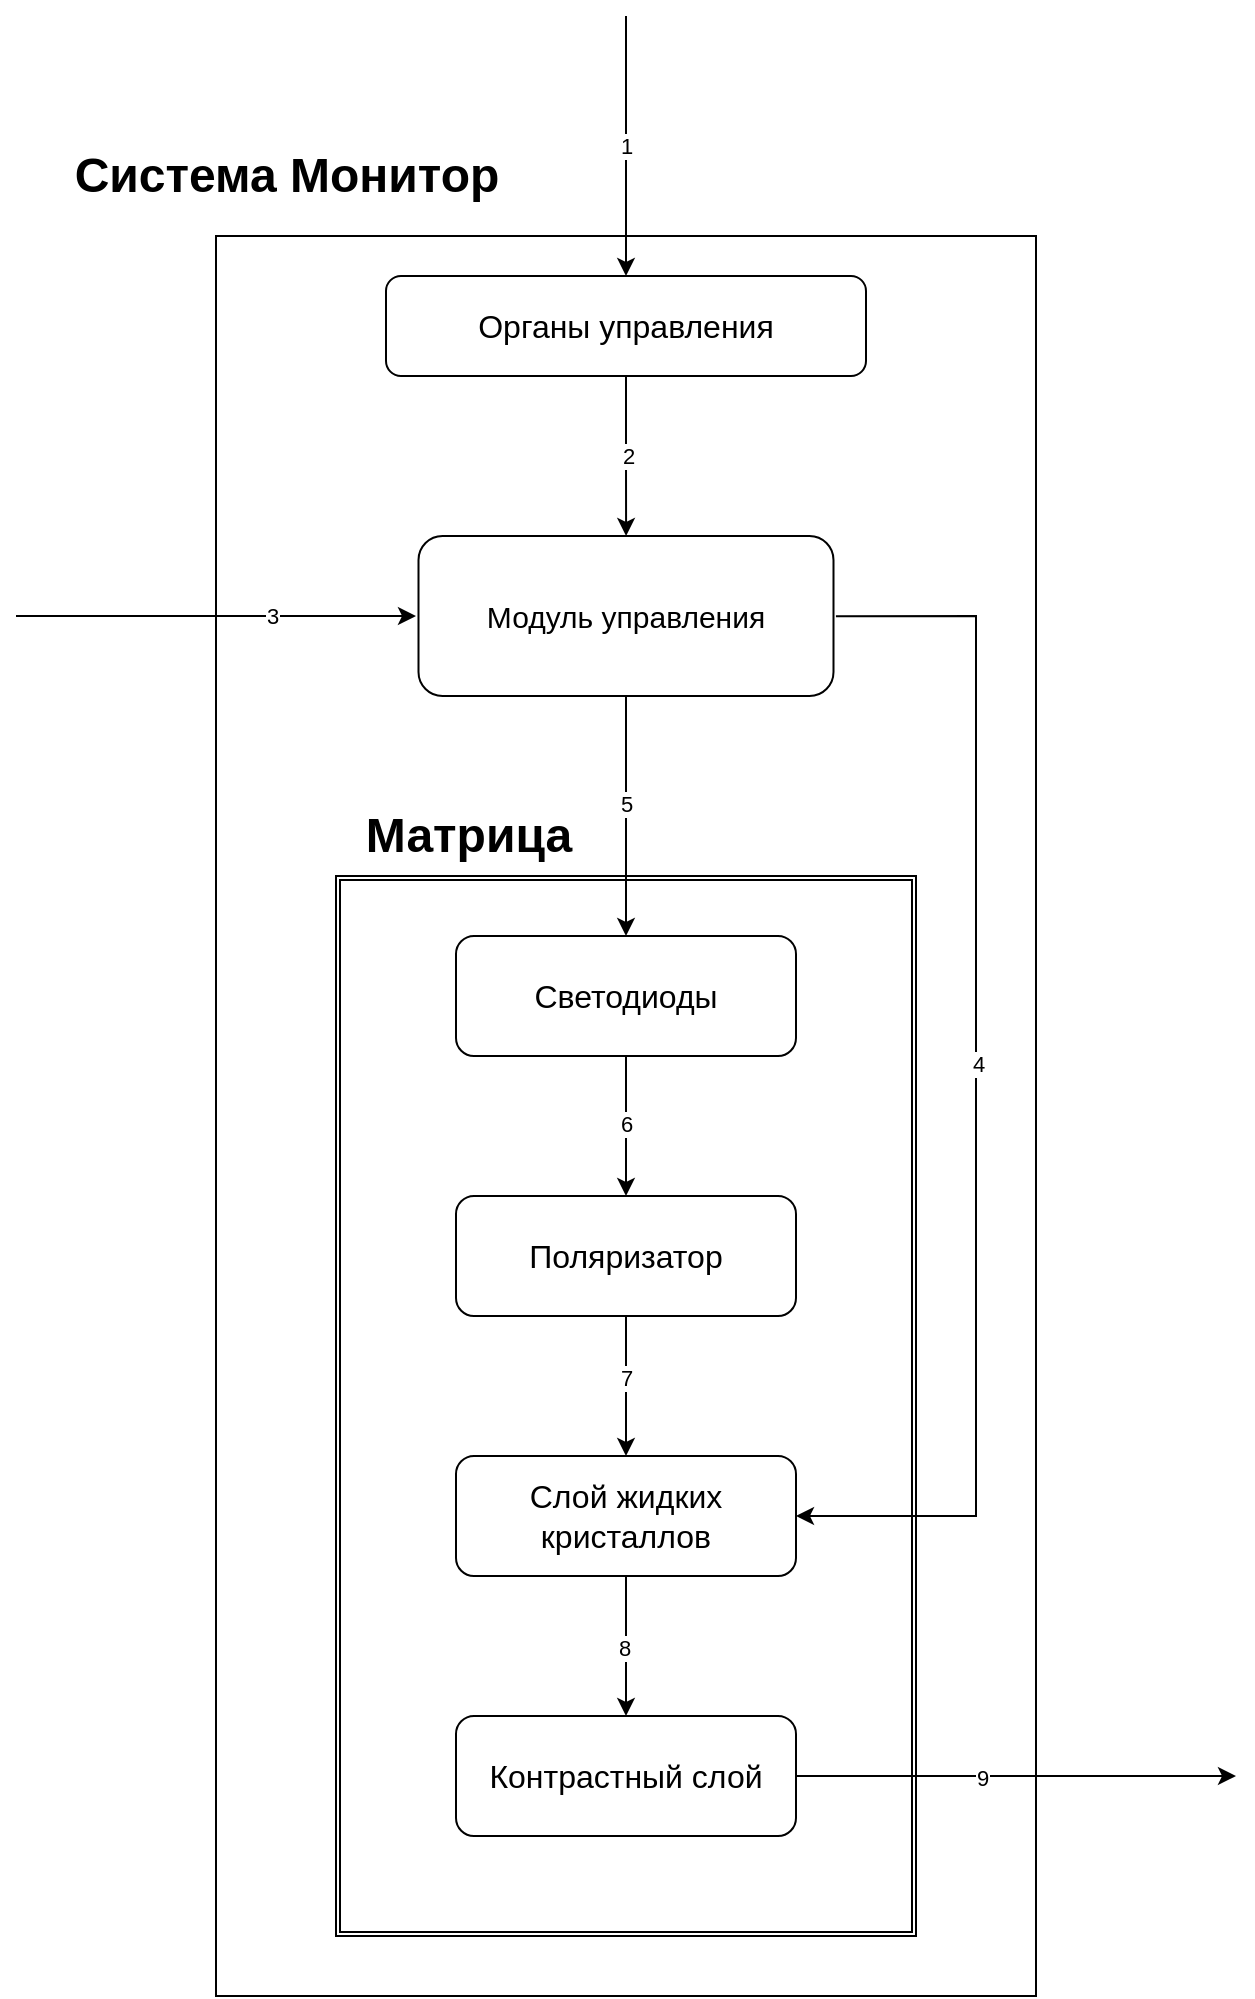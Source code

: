 <mxfile version="20.3.0" type="device"><diagram id="KUrTwwnGqISDX14lGQAu" name="Page-1"><mxGraphModel dx="1702" dy="1152" grid="1" gridSize="10" guides="1" tooltips="1" connect="1" arrows="1" fold="1" page="1" pageScale="1" pageWidth="827" pageHeight="1169" math="0" shadow="0"><root><mxCell id="0"/><mxCell id="1" parent="0"/><mxCell id="6II5iaGB1WTd_Fu_4n1C-15" value="" style="rounded=0;whiteSpace=wrap;html=1;" vertex="1" parent="1"><mxGeometry x="120" y="240" width="410" height="880" as="geometry"/></mxCell><mxCell id="6II5iaGB1WTd_Fu_4n1C-2" value="" style="shape=ext;double=1;rounded=0;whiteSpace=wrap;html=1;" vertex="1" parent="1"><mxGeometry x="180" y="560" width="290" height="530" as="geometry"/></mxCell><mxCell id="6II5iaGB1WTd_Fu_4n1C-11" value="" style="edgeStyle=orthogonalEdgeStyle;rounded=0;orthogonalLoop=1;jettySize=auto;html=1;" edge="1" parent="1" source="6II5iaGB1WTd_Fu_4n1C-3" target="6II5iaGB1WTd_Fu_4n1C-4"><mxGeometry relative="1" as="geometry"/></mxCell><mxCell id="6II5iaGB1WTd_Fu_4n1C-27" value="6" style="edgeLabel;html=1;align=center;verticalAlign=middle;resizable=0;points=[];" vertex="1" connectable="0" parent="6II5iaGB1WTd_Fu_4n1C-11"><mxGeometry x="-0.028" relative="1" as="geometry"><mxPoint as="offset"/></mxGeometry></mxCell><mxCell id="6II5iaGB1WTd_Fu_4n1C-3" value="Светодиоды" style="rounded=1;whiteSpace=wrap;html=1;fontSize=16;" vertex="1" parent="1"><mxGeometry x="240" y="590" width="170" height="60" as="geometry"/></mxCell><mxCell id="6II5iaGB1WTd_Fu_4n1C-12" value="" style="edgeStyle=orthogonalEdgeStyle;rounded=0;orthogonalLoop=1;jettySize=auto;html=1;" edge="1" parent="1" source="6II5iaGB1WTd_Fu_4n1C-4" target="6II5iaGB1WTd_Fu_4n1C-5"><mxGeometry relative="1" as="geometry"/></mxCell><mxCell id="6II5iaGB1WTd_Fu_4n1C-28" value="7" style="edgeLabel;html=1;align=center;verticalAlign=middle;resizable=0;points=[];" vertex="1" connectable="0" parent="6II5iaGB1WTd_Fu_4n1C-12"><mxGeometry x="-0.116" relative="1" as="geometry"><mxPoint as="offset"/></mxGeometry></mxCell><mxCell id="6II5iaGB1WTd_Fu_4n1C-4" value="Поляризатор" style="rounded=1;whiteSpace=wrap;html=1;fontSize=16;" vertex="1" parent="1"><mxGeometry x="240" y="720" width="170" height="60" as="geometry"/></mxCell><mxCell id="6II5iaGB1WTd_Fu_4n1C-13" value="" style="edgeStyle=orthogonalEdgeStyle;rounded=0;orthogonalLoop=1;jettySize=auto;html=1;" edge="1" parent="1" source="6II5iaGB1WTd_Fu_4n1C-5" target="6II5iaGB1WTd_Fu_4n1C-6"><mxGeometry relative="1" as="geometry"/></mxCell><mxCell id="6II5iaGB1WTd_Fu_4n1C-29" value="8" style="edgeLabel;html=1;align=center;verticalAlign=middle;resizable=0;points=[];" vertex="1" connectable="0" parent="6II5iaGB1WTd_Fu_4n1C-13"><mxGeometry x="0.012" y="-1" relative="1" as="geometry"><mxPoint as="offset"/></mxGeometry></mxCell><mxCell id="6II5iaGB1WTd_Fu_4n1C-5" value="Слой жидких кристаллов" style="rounded=1;whiteSpace=wrap;html=1;fontSize=16;" vertex="1" parent="1"><mxGeometry x="240" y="850" width="170" height="60" as="geometry"/></mxCell><mxCell id="6II5iaGB1WTd_Fu_4n1C-7" value="Модуль управления" style="rounded=1;whiteSpace=wrap;html=1;strokeColor=default;fontFamily=Helvetica;fontSize=15;fontColor=default;fillColor=default;" vertex="1" parent="1"><mxGeometry x="221.25" y="390" width="207.5" height="80" as="geometry"/></mxCell><mxCell id="6II5iaGB1WTd_Fu_4n1C-18" value="" style="edgeStyle=orthogonalEdgeStyle;rounded=0;orthogonalLoop=1;jettySize=auto;html=1;" edge="1" parent="1" source="6II5iaGB1WTd_Fu_4n1C-8" target="6II5iaGB1WTd_Fu_4n1C-7"><mxGeometry relative="1" as="geometry"/></mxCell><mxCell id="6II5iaGB1WTd_Fu_4n1C-32" value="2" style="edgeLabel;html=1;align=center;verticalAlign=middle;resizable=0;points=[];" vertex="1" connectable="0" parent="6II5iaGB1WTd_Fu_4n1C-18"><mxGeometry x="-0.012" y="1" relative="1" as="geometry"><mxPoint as="offset"/></mxGeometry></mxCell><mxCell id="6II5iaGB1WTd_Fu_4n1C-8" value="Органы управления" style="rounded=1;whiteSpace=wrap;html=1;fontSize=16;" vertex="1" parent="1"><mxGeometry x="205" y="260" width="240" height="50" as="geometry"/></mxCell><mxCell id="6II5iaGB1WTd_Fu_4n1C-14" value="Матрица" style="text;strokeColor=none;fillColor=none;html=1;fontSize=24;fontStyle=1;verticalAlign=middle;align=center;" vertex="1" parent="1"><mxGeometry x="196" y="520" width="100" height="40" as="geometry"/></mxCell><mxCell id="6II5iaGB1WTd_Fu_4n1C-16" value="" style="endArrow=classic;html=1;rounded=0;" edge="1" parent="1"><mxGeometry width="50" height="50" relative="1" as="geometry"><mxPoint x="20" y="430" as="sourcePoint"/><mxPoint x="220" y="430" as="targetPoint"/></mxGeometry></mxCell><mxCell id="6II5iaGB1WTd_Fu_4n1C-30" value="3" style="edgeLabel;html=1;align=center;verticalAlign=middle;resizable=0;points=[];" vertex="1" connectable="0" parent="6II5iaGB1WTd_Fu_4n1C-16"><mxGeometry x="0.28" relative="1" as="geometry"><mxPoint as="offset"/></mxGeometry></mxCell><mxCell id="6II5iaGB1WTd_Fu_4n1C-21" value="" style="endArrow=classic;html=1;rounded=0;entryX=0.5;entryY=0;entryDx=0;entryDy=0;" edge="1" parent="1" target="6II5iaGB1WTd_Fu_4n1C-3"><mxGeometry width="50" height="50" relative="1" as="geometry"><mxPoint x="325" y="470" as="sourcePoint"/><mxPoint x="400" y="410" as="targetPoint"/></mxGeometry></mxCell><mxCell id="6II5iaGB1WTd_Fu_4n1C-33" value="5" style="edgeLabel;html=1;align=center;verticalAlign=middle;resizable=0;points=[];" vertex="1" connectable="0" parent="6II5iaGB1WTd_Fu_4n1C-21"><mxGeometry x="-0.111" relative="1" as="geometry"><mxPoint as="offset"/></mxGeometry></mxCell><mxCell id="6II5iaGB1WTd_Fu_4n1C-23" value="" style="endArrow=classic;html=1;rounded=0;exitX=1;exitY=0.5;exitDx=0;exitDy=0;" edge="1" parent="1" source="6II5iaGB1WTd_Fu_4n1C-6"><mxGeometry width="50" height="50" relative="1" as="geometry"><mxPoint x="680" y="1010" as="sourcePoint"/><mxPoint x="630" y="1010" as="targetPoint"/></mxGeometry></mxCell><mxCell id="6II5iaGB1WTd_Fu_4n1C-34" value="9" style="edgeLabel;html=1;align=center;verticalAlign=middle;resizable=0;points=[];" vertex="1" connectable="0" parent="6II5iaGB1WTd_Fu_4n1C-23"><mxGeometry x="-0.159" y="-1" relative="1" as="geometry"><mxPoint as="offset"/></mxGeometry></mxCell><mxCell id="6II5iaGB1WTd_Fu_4n1C-6" value="Контрастный слой" style="rounded=1;whiteSpace=wrap;html=1;fontSize=16;" vertex="1" parent="1"><mxGeometry x="240" y="980" width="170" height="60" as="geometry"/></mxCell><mxCell id="6II5iaGB1WTd_Fu_4n1C-25" value="" style="endArrow=classic;html=1;rounded=0;entryX=0.5;entryY=0;entryDx=0;entryDy=0;" edge="1" parent="1" target="6II5iaGB1WTd_Fu_4n1C-8"><mxGeometry width="50" height="50" relative="1" as="geometry"><mxPoint x="325" y="130" as="sourcePoint"/><mxPoint x="370" y="120" as="targetPoint"/></mxGeometry></mxCell><mxCell id="6II5iaGB1WTd_Fu_4n1C-31" value="1" style="edgeLabel;html=1;align=center;verticalAlign=middle;resizable=0;points=[];" vertex="1" connectable="0" parent="6II5iaGB1WTd_Fu_4n1C-25"><mxGeometry x="0.001" relative="1" as="geometry"><mxPoint as="offset"/></mxGeometry></mxCell><mxCell id="6II5iaGB1WTd_Fu_4n1C-26" value="Система Монитор" style="text;strokeColor=none;fillColor=none;html=1;fontSize=24;fontStyle=1;verticalAlign=middle;align=center;" vertex="1" parent="1"><mxGeometry x="40" y="190" width="230" height="40" as="geometry"/></mxCell><mxCell id="6II5iaGB1WTd_Fu_4n1C-35" value="" style="endArrow=classic;html=1;rounded=0;exitX=0.756;exitY=0.216;exitDx=0;exitDy=0;exitPerimeter=0;entryX=1;entryY=0.5;entryDx=0;entryDy=0;" edge="1" parent="1" source="6II5iaGB1WTd_Fu_4n1C-15" target="6II5iaGB1WTd_Fu_4n1C-5"><mxGeometry width="50" height="50" relative="1" as="geometry"><mxPoint x="260" y="660" as="sourcePoint"/><mxPoint x="310" y="610" as="targetPoint"/><Array as="points"><mxPoint x="500" y="430"/><mxPoint x="500" y="880"/></Array></mxGeometry></mxCell><mxCell id="6II5iaGB1WTd_Fu_4n1C-36" value="4" style="edgeLabel;html=1;align=center;verticalAlign=middle;resizable=0;points=[];" vertex="1" connectable="0" parent="6II5iaGB1WTd_Fu_4n1C-35"><mxGeometry x="-0.037" y="1" relative="1" as="geometry"><mxPoint as="offset"/></mxGeometry></mxCell></root></mxGraphModel></diagram></mxfile>